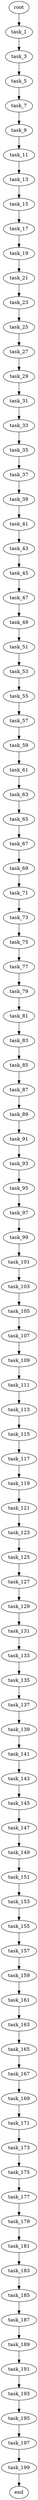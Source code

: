 digraph G {
  root [size="0.000000"];
  task_1 [size="134217728000.000000"];
  task_3 [size="1875028308.000000"];
  task_5 [size="273107593692.000000"];
  task_7 [size="1073741824000.000000"];
  task_9 [size="782757789696.000000"];
  task_11 [size="192353077567.000000"];
  task_13 [size="20856205373.000000"];
  task_15 [size="679982114727.000000"];
  task_17 [size="549755813888.000000"];
  task_19 [size="68719476736.000000"];
  task_21 [size="68719476736.000000"];
  task_23 [size="549755813888.000000"];
  task_25 [size="8589934592.000000"];
  task_27 [size="134217728000.000000"];
  task_29 [size="56164096649.000000"];
  task_31 [size="327156374559.000000"];
  task_33 [size="782757789696.000000"];
  task_35 [size="29967713269.000000"];
  task_37 [size="10823580407.000000"];
  task_39 [size="2085164255.000000"];
  task_41 [size="134217728000.000000"];
  task_43 [size="27259196350.000000"];
  task_45 [size="1488136504.000000"];
  task_47 [size="8589934592.000000"];
  task_49 [size="9390521250.000000"];
  task_51 [size="9955083493.000000"];
  task_53 [size="12092639694.000000"];
  task_55 [size="114407725215.000000"];
  task_57 [size="782757789696.000000"];
  task_59 [size="1038896205.000000"];
  task_61 [size="28991029248.000000"];
  task_63 [size="8589934592.000000"];
  task_65 [size="1028153874344.000000"];
  task_67 [size="20254913334.000000"];
  task_69 [size="368293445632.000000"];
  task_71 [size="589475106765.000000"];
  task_73 [size="19709633956.000000"];
  task_75 [size="6199353266.000000"];
  task_77 [size="282424096772.000000"];
  task_79 [size="564570894.000000"];
  task_81 [size="4477158839.000000"];
  task_83 [size="727870342497.000000"];
  task_85 [size="549755813888.000000"];
  task_87 [size="2052616415.000000"];
  task_89 [size="32392664532.000000"];
  task_91 [size="28991029248.000000"];
  task_93 [size="1073741824000.000000"];
  task_95 [size="59262986913.000000"];
  task_97 [size="225571722687.000000"];
  task_99 [size="29879613343.000000"];
  task_101 [size="782757789696.000000"];
  task_103 [size="21355615070.000000"];
  task_105 [size="134217728000.000000"];
  task_107 [size="231928233984.000000"];
  task_109 [size="713306186048.000000"];
  task_111 [size="368293445632.000000"];
  task_113 [size="10227407432.000000"];
  task_115 [size="410346978546.000000"];
  task_117 [size="234449290039.000000"];
  task_119 [size="782757789696.000000"];
  task_121 [size="134217728000.000000"];
  task_123 [size="2680544204.000000"];
  task_125 [size="284813915715.000000"];
  task_127 [size="27571221776.000000"];
  task_129 [size="41655191921.000000"];
  task_131 [size="1073741824000.000000"];
  task_133 [size="291949598110.000000"];
  task_135 [size="4328386964.000000"];
  task_137 [size="5626645799.000000"];
  task_139 [size="549755813888.000000"];
  task_141 [size="321641543589.000000"];
  task_143 [size="128910140719.000000"];
  task_145 [size="362600180466.000000"];
  task_147 [size="203852651166.000000"];
  task_149 [size="47418470490.000000"];
  task_151 [size="782757789696.000000"];
  task_153 [size="28991029248.000000"];
  task_155 [size="555410789634.000000"];
  task_157 [size="368293445632.000000"];
  task_159 [size="368293445632.000000"];
  task_161 [size="2174318581.000000"];
  task_163 [size="761425005013.000000"];
  task_165 [size="13496376488.000000"];
  task_167 [size="368293445632.000000"];
  task_169 [size="368293445632.000000"];
  task_171 [size="103847278399.000000"];
  task_173 [size="6304387165.000000"];
  task_175 [size="26610870268.000000"];
  task_177 [size="2140953292.000000"];
  task_179 [size="53033639188.000000"];
  task_181 [size="3693697402.000000"];
  task_183 [size="134217728000.000000"];
  task_185 [size="32367063930.000000"];
  task_187 [size="35289850206.000000"];
  task_189 [size="46872763997.000000"];
  task_191 [size="28991029248.000000"];
  task_193 [size="286430257576.000000"];
  task_195 [size="549755813888.000000"];
  task_197 [size="162813101477.000000"];
  task_199 [size="22292134804.000000"];
  end [size="0.000000"];

  root -> task_1 [size="1.000000"];
  task_1 -> task_3 [size="209715200.000000"];
  task_3 -> task_5 [size="33554432.000000"];
  task_5 -> task_7 [size="411041792.000000"];
  task_7 -> task_9 [size="838860800.000000"];
  task_9 -> task_11 [size="679477248.000000"];
  task_11 -> task_13 [size="209715200.000000"];
  task_13 -> task_15 [size="679477248.000000"];
  task_15 -> task_17 [size="838860800.000000"];
  task_17 -> task_19 [size="536870912.000000"];
  task_19 -> task_21 [size="134217728.000000"];
  task_21 -> task_23 [size="134217728.000000"];
  task_23 -> task_25 [size="536870912.000000"];
  task_25 -> task_27 [size="33554432.000000"];
  task_27 -> task_29 [size="209715200.000000"];
  task_29 -> task_31 [size="75497472.000000"];
  task_31 -> task_33 [size="411041792.000000"];
  task_33 -> task_35 [size="679477248.000000"];
  task_35 -> task_37 [size="33554432.000000"];
  task_37 -> task_39 [size="411041792.000000"];
  task_39 -> task_41 [size="75497472.000000"];
  task_41 -> task_43 [size="209715200.000000"];
  task_43 -> task_45 [size="838860800.000000"];
  task_45 -> task_47 [size="75497472.000000"];
  task_47 -> task_49 [size="33554432.000000"];
  task_49 -> task_51 [size="411041792.000000"];
  task_51 -> task_53 [size="411041792.000000"];
  task_53 -> task_55 [size="209715200.000000"];
  task_55 -> task_57 [size="209715200.000000"];
  task_57 -> task_59 [size="679477248.000000"];
  task_59 -> task_61 [size="33554432.000000"];
  task_61 -> task_63 [size="75497472.000000"];
  task_63 -> task_65 [size="33554432.000000"];
  task_65 -> task_67 [size="679477248.000000"];
  task_67 -> task_69 [size="536870912.000000"];
  task_69 -> task_71 [size="411041792.000000"];
  task_71 -> task_73 [size="411041792.000000"];
  task_73 -> task_75 [size="33554432.000000"];
  task_75 -> task_77 [size="536870912.000000"];
  task_77 -> task_79 [size="411041792.000000"];
  task_79 -> task_81 [size="33554432.000000"];
  task_81 -> task_83 [size="134217728.000000"];
  task_83 -> task_85 [size="838860800.000000"];
  task_85 -> task_87 [size="536870912.000000"];
  task_87 -> task_89 [size="134217728.000000"];
  task_89 -> task_91 [size="838860800.000000"];
  task_91 -> task_93 [size="75497472.000000"];
  task_93 -> task_95 [size="838860800.000000"];
  task_95 -> task_97 [size="134217728.000000"];
  task_97 -> task_99 [size="679477248.000000"];
  task_99 -> task_101 [size="838860800.000000"];
  task_101 -> task_103 [size="679477248.000000"];
  task_103 -> task_105 [size="33554432.000000"];
  task_105 -> task_107 [size="209715200.000000"];
  task_107 -> task_109 [size="301989888.000000"];
  task_109 -> task_111 [size="536870912.000000"];
  task_111 -> task_113 [size="411041792.000000"];
  task_113 -> task_115 [size="301989888.000000"];
  task_115 -> task_117 [size="536870912.000000"];
  task_117 -> task_119 [size="209715200.000000"];
  task_119 -> task_121 [size="679477248.000000"];
  task_121 -> task_123 [size="209715200.000000"];
  task_123 -> task_125 [size="209715200.000000"];
  task_125 -> task_127 [size="209715200.000000"];
  task_127 -> task_129 [size="679477248.000000"];
  task_129 -> task_131 [size="679477248.000000"];
  task_131 -> task_133 [size="838860800.000000"];
  task_133 -> task_135 [size="536870912.000000"];
  task_135 -> task_137 [size="301989888.000000"];
  task_137 -> task_139 [size="209715200.000000"];
  task_139 -> task_141 [size="536870912.000000"];
  task_141 -> task_143 [size="536870912.000000"];
  task_143 -> task_145 [size="301989888.000000"];
  task_145 -> task_147 [size="679477248.000000"];
  task_147 -> task_149 [size="134217728.000000"];
  task_149 -> task_151 [size="838860800.000000"];
  task_151 -> task_153 [size="679477248.000000"];
  task_153 -> task_155 [size="75497472.000000"];
  task_155 -> task_157 [size="536870912.000000"];
  task_157 -> task_159 [size="411041792.000000"];
  task_159 -> task_161 [size="411041792.000000"];
  task_161 -> task_163 [size="75497472.000000"];
  task_163 -> task_165 [size="679477248.000000"];
  task_165 -> task_167 [size="536870912.000000"];
  task_167 -> task_169 [size="411041792.000000"];
  task_169 -> task_171 [size="411041792.000000"];
  task_171 -> task_173 [size="75497472.000000"];
  task_173 -> task_175 [size="134217728.000000"];
  task_175 -> task_177 [size="33554432.000000"];
  task_177 -> task_179 [size="33554432.000000"];
  task_179 -> task_181 [size="838860800.000000"];
  task_181 -> task_183 [size="209715200.000000"];
  task_183 -> task_185 [size="209715200.000000"];
  task_185 -> task_187 [size="536870912.000000"];
  task_187 -> task_189 [size="838860800.000000"];
  task_189 -> task_191 [size="838860800.000000"];
  task_191 -> task_193 [size="75497472.000000"];
  task_193 -> task_195 [size="536870912.000000"];
  task_195 -> task_197 [size="536870912.000000"];
  task_197 -> task_199 [size="301989888.000000"];
  task_199 -> end [size="1.000000"];
}
